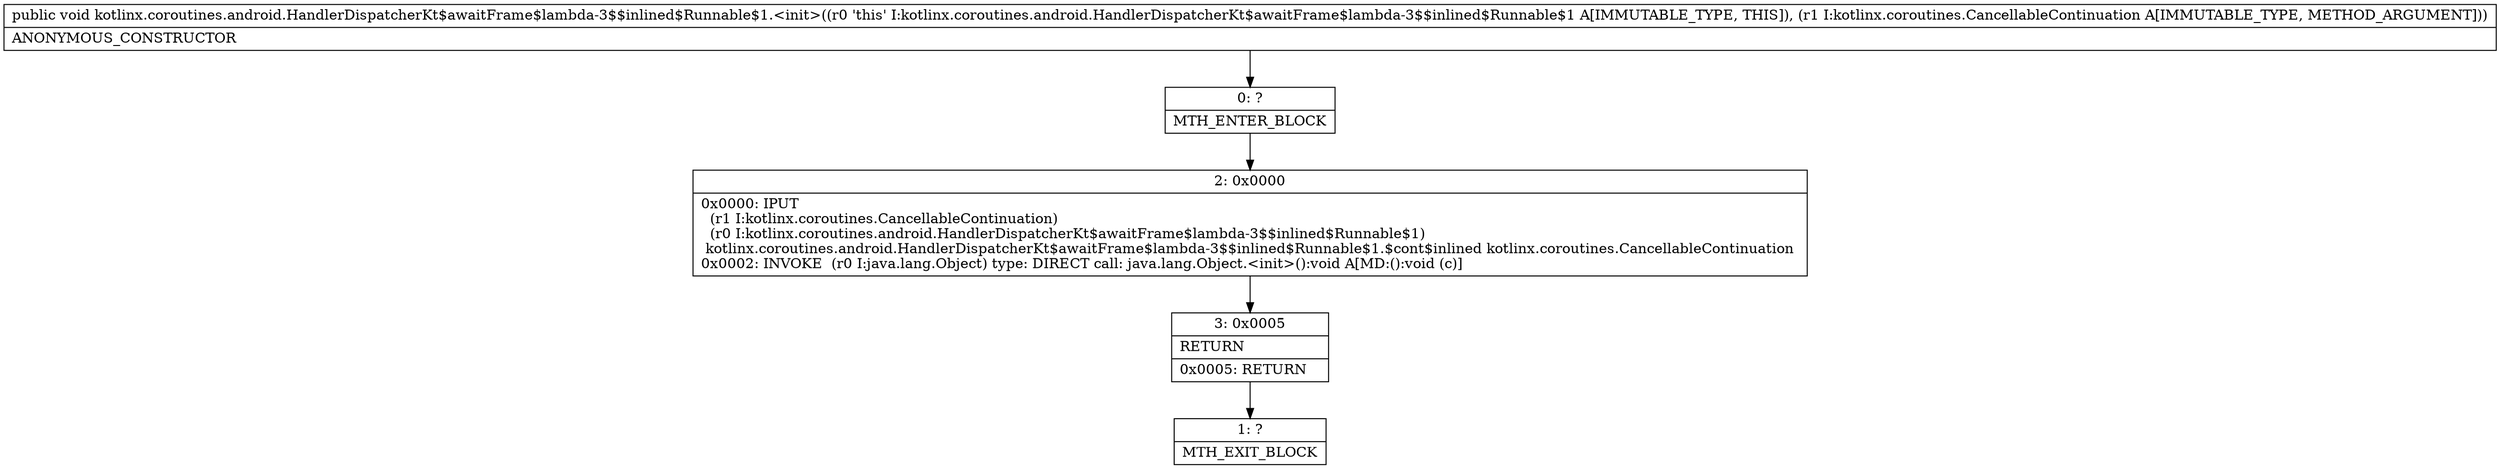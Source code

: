 digraph "CFG forkotlinx.coroutines.android.HandlerDispatcherKt$awaitFrame$lambda\-3$$inlined$Runnable$1.\<init\>(Lkotlinx\/coroutines\/CancellableContinuation;)V" {
Node_0 [shape=record,label="{0\:\ ?|MTH_ENTER_BLOCK\l}"];
Node_2 [shape=record,label="{2\:\ 0x0000|0x0000: IPUT  \l  (r1 I:kotlinx.coroutines.CancellableContinuation)\l  (r0 I:kotlinx.coroutines.android.HandlerDispatcherKt$awaitFrame$lambda\-3$$inlined$Runnable$1)\l kotlinx.coroutines.android.HandlerDispatcherKt$awaitFrame$lambda\-3$$inlined$Runnable$1.$cont$inlined kotlinx.coroutines.CancellableContinuation \l0x0002: INVOKE  (r0 I:java.lang.Object) type: DIRECT call: java.lang.Object.\<init\>():void A[MD:():void (c)]\l}"];
Node_3 [shape=record,label="{3\:\ 0x0005|RETURN\l|0x0005: RETURN   \l}"];
Node_1 [shape=record,label="{1\:\ ?|MTH_EXIT_BLOCK\l}"];
MethodNode[shape=record,label="{public void kotlinx.coroutines.android.HandlerDispatcherKt$awaitFrame$lambda\-3$$inlined$Runnable$1.\<init\>((r0 'this' I:kotlinx.coroutines.android.HandlerDispatcherKt$awaitFrame$lambda\-3$$inlined$Runnable$1 A[IMMUTABLE_TYPE, THIS]), (r1 I:kotlinx.coroutines.CancellableContinuation A[IMMUTABLE_TYPE, METHOD_ARGUMENT]))  | ANONYMOUS_CONSTRUCTOR\l}"];
MethodNode -> Node_0;Node_0 -> Node_2;
Node_2 -> Node_3;
Node_3 -> Node_1;
}

